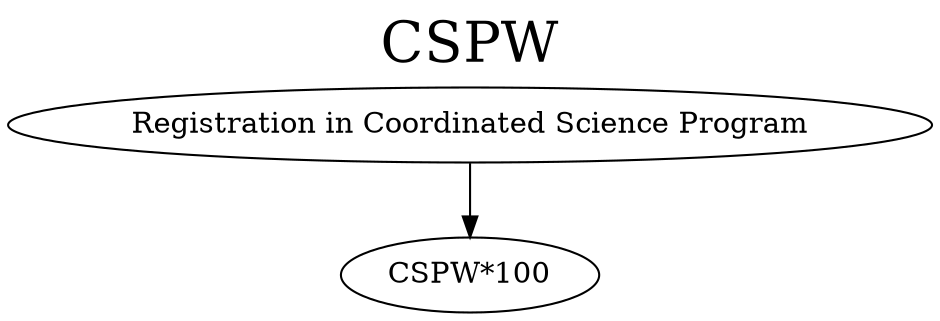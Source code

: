 digraph CSPW {
labelloc = "t";
label = "CSPW"
fontsize = 27;
"Registration in Coordinated Science Program" -> "CSPW*100" [style=solid]
}
